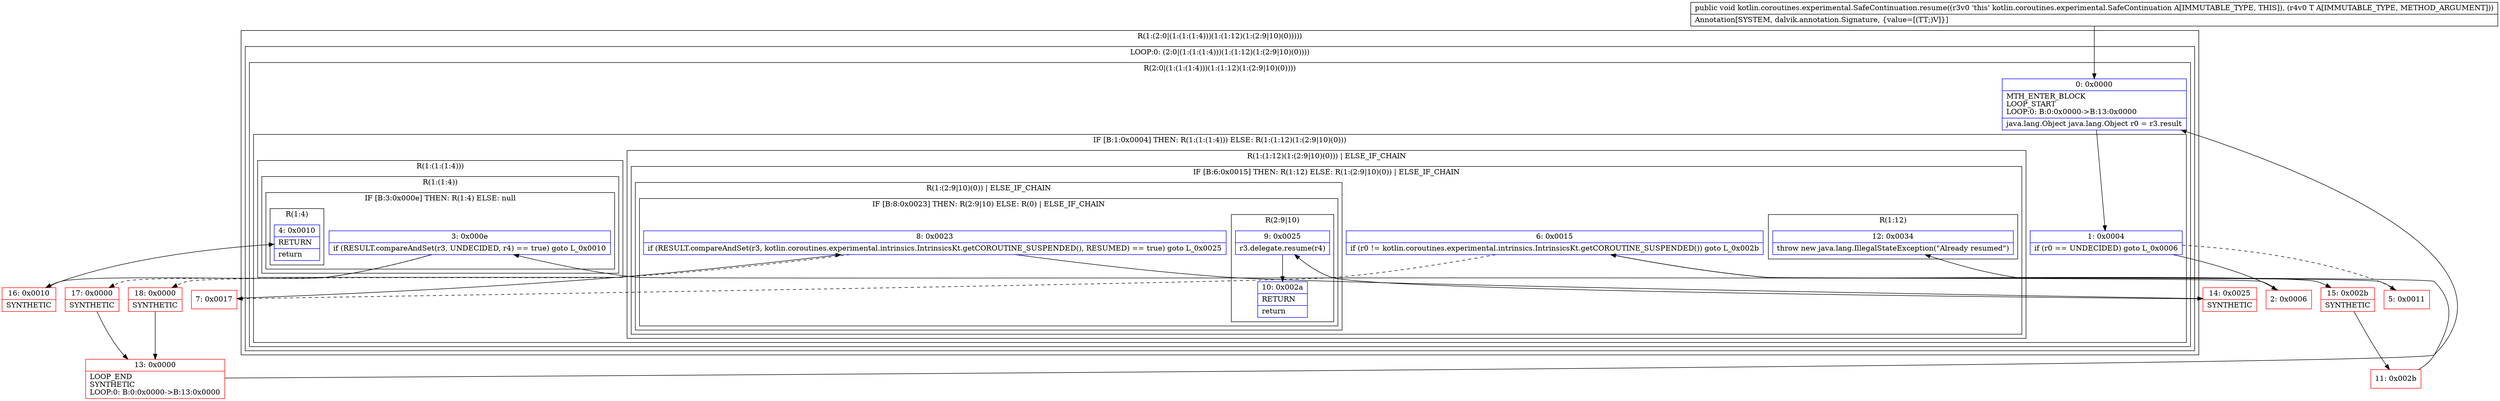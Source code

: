 digraph "CFG forkotlin.coroutines.experimental.SafeContinuation.resume(Ljava\/lang\/Object;)V" {
subgraph cluster_Region_139757561 {
label = "R(1:(2:0|(1:(1:(1:4)))(1:(1:12)(1:(2:9|10)(0)))))";
node [shape=record,color=blue];
subgraph cluster_LoopRegion_1180919892 {
label = "LOOP:0: (2:0|(1:(1:(1:4)))(1:(1:12)(1:(2:9|10)(0))))";
node [shape=record,color=blue];
subgraph cluster_Region_687017217 {
label = "R(2:0|(1:(1:(1:4)))(1:(1:12)(1:(2:9|10)(0))))";
node [shape=record,color=blue];
Node_0 [shape=record,label="{0\:\ 0x0000|MTH_ENTER_BLOCK\lLOOP_START\lLOOP:0: B:0:0x0000\-\>B:13:0x0000\l|java.lang.Object java.lang.Object r0 = r3.result\l}"];
subgraph cluster_IfRegion_792938421 {
label = "IF [B:1:0x0004] THEN: R(1:(1:(1:4))) ELSE: R(1:(1:12)(1:(2:9|10)(0)))";
node [shape=record,color=blue];
Node_1 [shape=record,label="{1\:\ 0x0004|if (r0 == UNDECIDED) goto L_0x0006\l}"];
subgraph cluster_Region_1883035855 {
label = "R(1:(1:(1:4)))";
node [shape=record,color=blue];
subgraph cluster_Region_7110338 {
label = "R(1:(1:4))";
node [shape=record,color=blue];
subgraph cluster_IfRegion_749423225 {
label = "IF [B:3:0x000e] THEN: R(1:4) ELSE: null";
node [shape=record,color=blue];
Node_3 [shape=record,label="{3\:\ 0x000e|if (RESULT.compareAndSet(r3, UNDECIDED, r4) == true) goto L_0x0010\l}"];
subgraph cluster_Region_1901569648 {
label = "R(1:4)";
node [shape=record,color=blue];
Node_4 [shape=record,label="{4\:\ 0x0010|RETURN\l|return\l}"];
}
}
}
}
subgraph cluster_Region_1731977781 {
label = "R(1:(1:12)(1:(2:9|10)(0))) | ELSE_IF_CHAIN\l";
node [shape=record,color=blue];
subgraph cluster_IfRegion_227255664 {
label = "IF [B:6:0x0015] THEN: R(1:12) ELSE: R(1:(2:9|10)(0)) | ELSE_IF_CHAIN\l";
node [shape=record,color=blue];
Node_6 [shape=record,label="{6\:\ 0x0015|if (r0 != kotlin.coroutines.experimental.intrinsics.IntrinsicsKt.getCOROUTINE_SUSPENDED()) goto L_0x002b\l}"];
subgraph cluster_Region_71441022 {
label = "R(1:12)";
node [shape=record,color=blue];
Node_12 [shape=record,label="{12\:\ 0x0034|throw new java.lang.IllegalStateException(\"Already resumed\")\l}"];
}
subgraph cluster_Region_1926000653 {
label = "R(1:(2:9|10)(0)) | ELSE_IF_CHAIN\l";
node [shape=record,color=blue];
subgraph cluster_IfRegion_1055140866 {
label = "IF [B:8:0x0023] THEN: R(2:9|10) ELSE: R(0) | ELSE_IF_CHAIN\l";
node [shape=record,color=blue];
Node_8 [shape=record,label="{8\:\ 0x0023|if (RESULT.compareAndSet(r3, kotlin.coroutines.experimental.intrinsics.IntrinsicsKt.getCOROUTINE_SUSPENDED(), RESUMED) == true) goto L_0x0025\l}"];
subgraph cluster_Region_108420001 {
label = "R(2:9|10)";
node [shape=record,color=blue];
Node_9 [shape=record,label="{9\:\ 0x0025|r3.delegate.resume(r4)\l}"];
Node_10 [shape=record,label="{10\:\ 0x002a|RETURN\l|return\l}"];
}
subgraph cluster_Region_309534971 {
label = "R(0)";
node [shape=record,color=blue];
}
}
}
}
}
}
}
}
}
Node_2 [shape=record,color=red,label="{2\:\ 0x0006}"];
Node_5 [shape=record,color=red,label="{5\:\ 0x0011}"];
Node_7 [shape=record,color=red,label="{7\:\ 0x0017}"];
Node_11 [shape=record,color=red,label="{11\:\ 0x002b}"];
Node_13 [shape=record,color=red,label="{13\:\ 0x0000|LOOP_END\lSYNTHETIC\lLOOP:0: B:0:0x0000\-\>B:13:0x0000\l}"];
Node_14 [shape=record,color=red,label="{14\:\ 0x0025|SYNTHETIC\l}"];
Node_15 [shape=record,color=red,label="{15\:\ 0x002b|SYNTHETIC\l}"];
Node_16 [shape=record,color=red,label="{16\:\ 0x0010|SYNTHETIC\l}"];
Node_17 [shape=record,color=red,label="{17\:\ 0x0000|SYNTHETIC\l}"];
Node_18 [shape=record,color=red,label="{18\:\ 0x0000|SYNTHETIC\l}"];
MethodNode[shape=record,label="{public void kotlin.coroutines.experimental.SafeContinuation.resume((r3v0 'this' kotlin.coroutines.experimental.SafeContinuation A[IMMUTABLE_TYPE, THIS]), (r4v0 T A[IMMUTABLE_TYPE, METHOD_ARGUMENT]))  | Annotation[SYSTEM, dalvik.annotation.Signature, \{value=[(TT;)V]\}]\l}"];
MethodNode -> Node_0;
Node_0 -> Node_1;
Node_1 -> Node_2;
Node_1 -> Node_5[style=dashed];
Node_3 -> Node_16;
Node_3 -> Node_17[style=dashed];
Node_6 -> Node_7[style=dashed];
Node_6 -> Node_15;
Node_8 -> Node_14;
Node_8 -> Node_18[style=dashed];
Node_9 -> Node_10;
Node_2 -> Node_3;
Node_5 -> Node_6;
Node_7 -> Node_8;
Node_11 -> Node_12;
Node_13 -> Node_0;
Node_14 -> Node_9;
Node_15 -> Node_11;
Node_16 -> Node_4;
Node_17 -> Node_13;
Node_18 -> Node_13;
}

